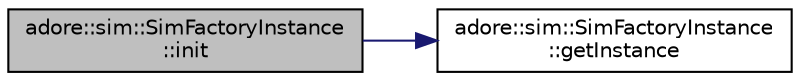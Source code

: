 digraph "adore::sim::SimFactoryInstance::init"
{
 // LATEX_PDF_SIZE
  edge [fontname="Helvetica",fontsize="10",labelfontname="Helvetica",labelfontsize="10"];
  node [fontname="Helvetica",fontsize="10",shape=record];
  rankdir="LR";
  Node1 [label="adore::sim::SimFactoryInstance\l::init",height=0.2,width=0.4,color="black", fillcolor="grey75", style="filled", fontcolor="black",tooltip="Initialize private members of AllFactory."];
  Node1 -> Node2 [color="midnightblue",fontsize="10",style="solid",fontname="Helvetica"];
  Node2 [label="adore::sim::SimFactoryInstance\l::getInstance",height=0.2,width=0.4,color="black", fillcolor="white", style="filled",URL="$classadore_1_1sim_1_1SimFactoryInstance.html#a177ce78bb1c9675c9dd0370e5f31f749",tooltip="Function to access singleton instance of the AllFactory using magic static."];
}
